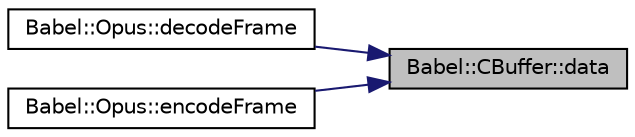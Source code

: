 digraph "Babel::CBuffer::data"
{
 // LATEX_PDF_SIZE
  edge [fontname="Helvetica",fontsize="10",labelfontname="Helvetica",labelfontsize="10"];
  node [fontname="Helvetica",fontsize="10",shape=record];
  rankdir="RL";
  Node1 [label="Babel::CBuffer::data",height=0.2,width=0.4,color="black", fillcolor="grey75", style="filled", fontcolor="black",tooltip=" "];
  Node1 -> Node2 [dir="back",color="midnightblue",fontsize="10",style="solid",fontname="Helvetica"];
  Node2 [label="Babel::Opus::decodeFrame",height=0.2,width=0.4,color="black", fillcolor="white", style="filled",URL="$classBabel_1_1Opus.html#a688b5d538a17d9c790c54d69d5438e4e",tooltip=" "];
  Node1 -> Node3 [dir="back",color="midnightblue",fontsize="10",style="solid",fontname="Helvetica"];
  Node3 [label="Babel::Opus::encodeFrame",height=0.2,width=0.4,color="black", fillcolor="white", style="filled",URL="$classBabel_1_1Opus.html#a3830c6a796f29a8ac84f1df1c0980fa1",tooltip=" "];
}
